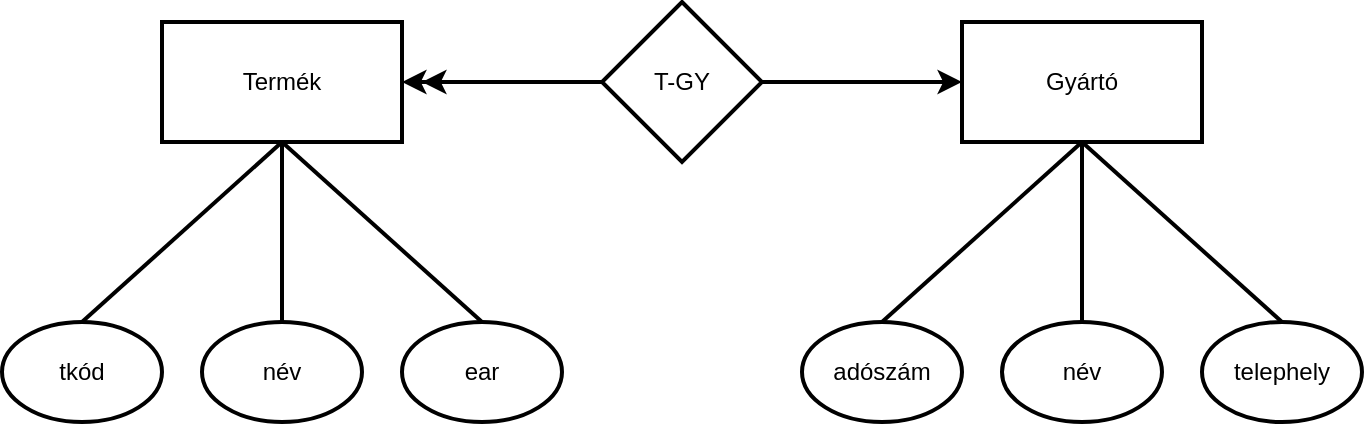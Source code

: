 <mxfile version="26.0.16">
  <diagram name="1 oldal" id="pmFwLKqt7-6VzBFXsTF3">
    <mxGraphModel dx="821" dy="579" grid="1" gridSize="10" guides="1" tooltips="1" connect="1" arrows="1" fold="1" page="1" pageScale="1" pageWidth="827" pageHeight="1169" math="0" shadow="0">
      <root>
        <mxCell id="0" />
        <mxCell id="1" parent="0" />
        <mxCell id="p32mZgeGMVEFdkPh0mpe-2" value="Termék" style="rounded=0;whiteSpace=wrap;html=1;strokeWidth=2;" parent="1" vertex="1">
          <mxGeometry x="120" y="180" width="120" height="60" as="geometry" />
        </mxCell>
        <mxCell id="p32mZgeGMVEFdkPh0mpe-3" value="Gyártó" style="rounded=0;whiteSpace=wrap;html=1;strokeWidth=2;" parent="1" vertex="1">
          <mxGeometry x="520" y="180" width="120" height="60" as="geometry" />
        </mxCell>
        <mxCell id="p32mZgeGMVEFdkPh0mpe-8" value="adószám" style="ellipse;whiteSpace=wrap;html=1;strokeWidth=2;" parent="1" vertex="1">
          <mxGeometry x="440" y="330" width="80" height="50" as="geometry" />
        </mxCell>
        <mxCell id="p32mZgeGMVEFdkPh0mpe-9" value="név" style="ellipse;whiteSpace=wrap;html=1;strokeWidth=2;" parent="1" vertex="1">
          <mxGeometry x="540" y="330" width="80" height="50" as="geometry" />
        </mxCell>
        <mxCell id="p32mZgeGMVEFdkPh0mpe-10" value="telephely" style="ellipse;whiteSpace=wrap;html=1;strokeWidth=2;" parent="1" vertex="1">
          <mxGeometry x="640" y="330" width="80" height="50" as="geometry" />
        </mxCell>
        <mxCell id="p32mZgeGMVEFdkPh0mpe-11" value="tkód" style="ellipse;whiteSpace=wrap;html=1;strokeWidth=2;" parent="1" vertex="1">
          <mxGeometry x="40" y="330" width="80" height="50" as="geometry" />
        </mxCell>
        <mxCell id="p32mZgeGMVEFdkPh0mpe-12" value="ear" style="ellipse;whiteSpace=wrap;html=1;strokeWidth=2;" parent="1" vertex="1">
          <mxGeometry x="240" y="330" width="80" height="50" as="geometry" />
        </mxCell>
        <mxCell id="p32mZgeGMVEFdkPh0mpe-13" value="név" style="ellipse;whiteSpace=wrap;html=1;strokeWidth=2;" parent="1" vertex="1">
          <mxGeometry x="140" y="330" width="80" height="50" as="geometry" />
        </mxCell>
        <mxCell id="p32mZgeGMVEFdkPh0mpe-14" value="" style="endArrow=none;html=1;rounded=0;exitX=0.5;exitY=0;exitDx=0;exitDy=0;entryX=0.5;entryY=1;entryDx=0;entryDy=0;strokeWidth=2;" parent="1" source="p32mZgeGMVEFdkPh0mpe-11" target="p32mZgeGMVEFdkPh0mpe-2" edge="1">
          <mxGeometry width="50" height="50" relative="1" as="geometry">
            <mxPoint x="380" y="270" as="sourcePoint" />
            <mxPoint x="430" y="220" as="targetPoint" />
          </mxGeometry>
        </mxCell>
        <mxCell id="p32mZgeGMVEFdkPh0mpe-15" value="" style="endArrow=none;html=1;rounded=0;exitX=0.5;exitY=0;exitDx=0;exitDy=0;entryX=0.5;entryY=1;entryDx=0;entryDy=0;strokeWidth=2;" parent="1" source="p32mZgeGMVEFdkPh0mpe-13" target="p32mZgeGMVEFdkPh0mpe-2" edge="1">
          <mxGeometry width="50" height="50" relative="1" as="geometry">
            <mxPoint x="380" y="270" as="sourcePoint" />
            <mxPoint x="430" y="220" as="targetPoint" />
          </mxGeometry>
        </mxCell>
        <mxCell id="p32mZgeGMVEFdkPh0mpe-16" value="" style="endArrow=none;html=1;rounded=0;exitX=0.5;exitY=0;exitDx=0;exitDy=0;entryX=0.5;entryY=1;entryDx=0;entryDy=0;strokeWidth=2;" parent="1" source="p32mZgeGMVEFdkPh0mpe-12" target="p32mZgeGMVEFdkPh0mpe-2" edge="1">
          <mxGeometry width="50" height="50" relative="1" as="geometry">
            <mxPoint x="380" y="270" as="sourcePoint" />
            <mxPoint x="430" y="220" as="targetPoint" />
          </mxGeometry>
        </mxCell>
        <mxCell id="p32mZgeGMVEFdkPh0mpe-17" value="" style="endArrow=none;html=1;rounded=0;exitX=0.5;exitY=0;exitDx=0;exitDy=0;entryX=0.5;entryY=1;entryDx=0;entryDy=0;strokeWidth=2;" parent="1" source="p32mZgeGMVEFdkPh0mpe-8" target="p32mZgeGMVEFdkPh0mpe-3" edge="1">
          <mxGeometry width="50" height="50" relative="1" as="geometry">
            <mxPoint x="380" y="270" as="sourcePoint" />
            <mxPoint x="430" y="220" as="targetPoint" />
          </mxGeometry>
        </mxCell>
        <mxCell id="p32mZgeGMVEFdkPh0mpe-18" value="" style="endArrow=none;html=1;rounded=0;exitX=0.5;exitY=0;exitDx=0;exitDy=0;entryX=0.5;entryY=1;entryDx=0;entryDy=0;strokeWidth=2;" parent="1" source="p32mZgeGMVEFdkPh0mpe-9" target="p32mZgeGMVEFdkPh0mpe-3" edge="1">
          <mxGeometry width="50" height="50" relative="1" as="geometry">
            <mxPoint x="380" y="270" as="sourcePoint" />
            <mxPoint x="430" y="220" as="targetPoint" />
          </mxGeometry>
        </mxCell>
        <mxCell id="p32mZgeGMVEFdkPh0mpe-19" value="" style="endArrow=none;html=1;rounded=0;exitX=0.5;exitY=0;exitDx=0;exitDy=0;entryX=0.5;entryY=1;entryDx=0;entryDy=0;strokeWidth=2;" parent="1" source="p32mZgeGMVEFdkPh0mpe-10" target="p32mZgeGMVEFdkPh0mpe-3" edge="1">
          <mxGeometry width="50" height="50" relative="1" as="geometry">
            <mxPoint x="380" y="270" as="sourcePoint" />
            <mxPoint x="430" y="220" as="targetPoint" />
          </mxGeometry>
        </mxCell>
        <mxCell id="p32mZgeGMVEFdkPh0mpe-6" value="T-GY" style="rhombus;whiteSpace=wrap;html=1;strokeWidth=2;" parent="1" vertex="1">
          <mxGeometry x="340" y="170" width="80" height="80" as="geometry" />
        </mxCell>
        <mxCell id="p32mZgeGMVEFdkPh0mpe-25" value="" style="endArrow=none;html=1;rounded=0;exitX=0;exitY=0.5;exitDx=0;exitDy=0;entryX=1;entryY=0.5;entryDx=0;entryDy=0;" parent="1" source="p32mZgeGMVEFdkPh0mpe-3" target="p32mZgeGMVEFdkPh0mpe-6" edge="1">
          <mxGeometry width="50" height="50" relative="1" as="geometry">
            <mxPoint x="330" y="300" as="sourcePoint" />
            <mxPoint x="380" y="250" as="targetPoint" />
          </mxGeometry>
        </mxCell>
        <mxCell id="p32mZgeGMVEFdkPh0mpe-26" value="" style="endArrow=classic;html=1;rounded=0;exitX=0;exitY=0.5;exitDx=0;exitDy=0;entryX=1;entryY=0.5;entryDx=0;entryDy=0;strokeWidth=2;" parent="1" source="p32mZgeGMVEFdkPh0mpe-6" target="p32mZgeGMVEFdkPh0mpe-2" edge="1">
          <mxGeometry width="50" height="50" relative="1" as="geometry">
            <mxPoint x="330" y="300" as="sourcePoint" />
            <mxPoint x="380" y="250" as="targetPoint" />
          </mxGeometry>
        </mxCell>
        <mxCell id="p32mZgeGMVEFdkPh0mpe-27" value="" style="endArrow=classic;html=1;rounded=0;exitX=0;exitY=0.5;exitDx=0;exitDy=0;strokeWidth=2;" parent="1" source="p32mZgeGMVEFdkPh0mpe-6" edge="1">
          <mxGeometry width="50" height="50" relative="1" as="geometry">
            <mxPoint x="330" y="300" as="sourcePoint" />
            <mxPoint x="250" y="210" as="targetPoint" />
          </mxGeometry>
        </mxCell>
        <mxCell id="p32mZgeGMVEFdkPh0mpe-28" value="" style="endArrow=classic;html=1;rounded=0;exitX=1;exitY=0.5;exitDx=0;exitDy=0;entryX=0;entryY=0.5;entryDx=0;entryDy=0;strokeWidth=2;" parent="1" source="p32mZgeGMVEFdkPh0mpe-6" target="p32mZgeGMVEFdkPh0mpe-3" edge="1">
          <mxGeometry width="50" height="50" relative="1" as="geometry">
            <mxPoint x="330" y="300" as="sourcePoint" />
            <mxPoint x="380" y="250" as="targetPoint" />
          </mxGeometry>
        </mxCell>
      </root>
    </mxGraphModel>
  </diagram>
</mxfile>
